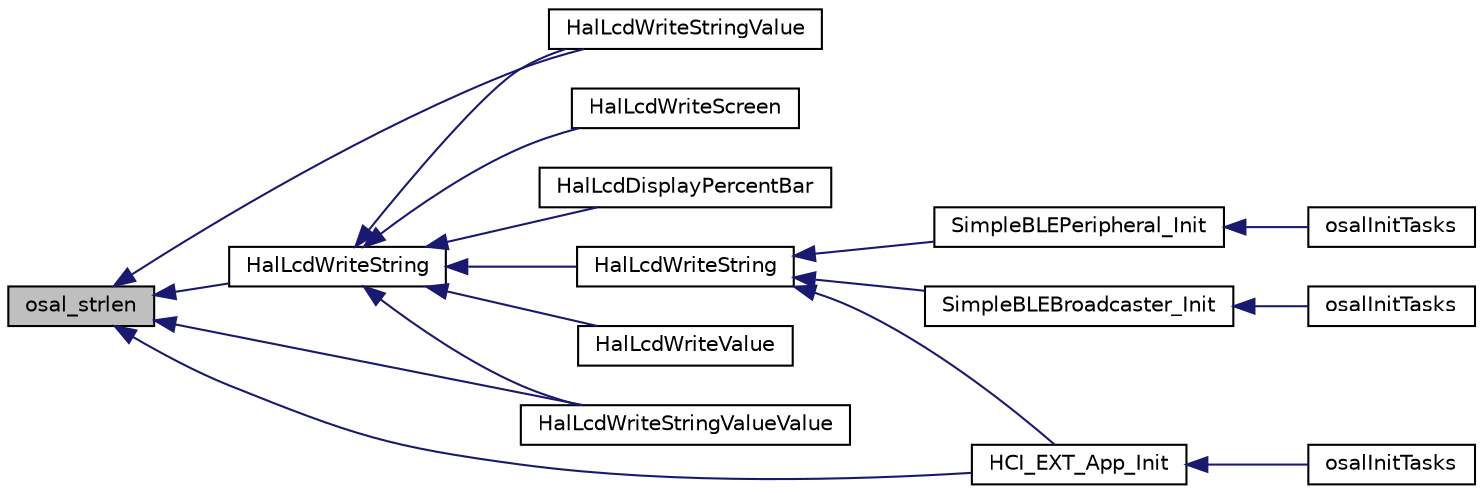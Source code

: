 digraph "osal_strlen"
{
  edge [fontname="Helvetica",fontsize="10",labelfontname="Helvetica",labelfontsize="10"];
  node [fontname="Helvetica",fontsize="10",shape=record];
  rankdir="LR";
  Node1 [label="osal_strlen",height=0.2,width=0.4,color="black", fillcolor="grey75", style="filled" fontcolor="black"];
  Node1 -> Node2 [dir="back",color="midnightblue",fontsize="10",style="solid",fontname="Helvetica"];
  Node2 [label="HalLcdWriteString",height=0.2,width=0.4,color="black", fillcolor="white", style="filled",URL="$_c_c2540_e_b_2hal__lcd_8c.html#a9e118d9557f5f611af7d777cf3378d5b"];
  Node2 -> Node3 [dir="back",color="midnightblue",fontsize="10",style="solid",fontname="Helvetica"];
  Node3 [label="HalLcdWriteValue",height=0.2,width=0.4,color="black", fillcolor="white", style="filled",URL="$_c_c2540_e_b_2hal__lcd_8c.html#a37e1fa3911a76283621528d380923295"];
  Node2 -> Node4 [dir="back",color="midnightblue",fontsize="10",style="solid",fontname="Helvetica"];
  Node4 [label="HalLcdWriteScreen",height=0.2,width=0.4,color="black", fillcolor="white", style="filled",URL="$_c_c2540_e_b_2hal__lcd_8c.html#afbfc3be29c9634d7a838eeb7b9eb930b"];
  Node2 -> Node5 [dir="back",color="midnightblue",fontsize="10",style="solid",fontname="Helvetica"];
  Node5 [label="HalLcdWriteStringValue",height=0.2,width=0.4,color="black", fillcolor="white", style="filled",URL="$_c_c2540_e_b_2hal__lcd_8c.html#a68fbadc90a2bda8b41a64967daf920d7"];
  Node2 -> Node6 [dir="back",color="midnightblue",fontsize="10",style="solid",fontname="Helvetica"];
  Node6 [label="HalLcdWriteStringValueValue",height=0.2,width=0.4,color="black", fillcolor="white", style="filled",URL="$_c_c2540_e_b_2hal__lcd_8c.html#ac357d5f9892d9f4f88b4b65873306f49"];
  Node2 -> Node7 [dir="back",color="midnightblue",fontsize="10",style="solid",fontname="Helvetica"];
  Node7 [label="HalLcdDisplayPercentBar",height=0.2,width=0.4,color="black", fillcolor="white", style="filled",URL="$_c_c2540_e_b_2hal__lcd_8c.html#a963907ea47331879aeca8034130e953a"];
  Node2 -> Node8 [dir="back",color="midnightblue",fontsize="10",style="solid",fontname="Helvetica"];
  Node8 [label="HalLcdWriteString",height=0.2,width=0.4,color="black", fillcolor="white", style="filled",URL="$_c_c2540_u_s_b_2hal__lcd_8c.html#a9e118d9557f5f611af7d777cf3378d5b"];
  Node8 -> Node9 [dir="back",color="midnightblue",fontsize="10",style="solid",fontname="Helvetica"];
  Node9 [label="HCI_EXT_App_Init",height=0.2,width=0.4,color="black", fillcolor="white", style="filled",URL="$hci__ext__app_8h.html#a8b65a62461861fae144a408d2c02b002"];
  Node9 -> Node10 [dir="back",color="midnightblue",fontsize="10",style="solid",fontname="Helvetica"];
  Node10 [label="osalInitTasks",height=0.2,width=0.4,color="black", fillcolor="white", style="filled",URL="$_o_s_a_l___host_test_8c.html#a7ad49ef9f96d7753c3e77e0e69231bb2"];
  Node8 -> Node11 [dir="back",color="midnightblue",fontsize="10",style="solid",fontname="Helvetica"];
  Node11 [label="SimpleBLEBroadcaster_Init",height=0.2,width=0.4,color="black", fillcolor="white", style="filled",URL="$simple_b_l_e_broadcaster_8h.html#abc6927408c6a346565f7e948294a4254"];
  Node11 -> Node12 [dir="back",color="midnightblue",fontsize="10",style="solid",fontname="Helvetica"];
  Node12 [label="osalInitTasks",height=0.2,width=0.4,color="black", fillcolor="white", style="filled",URL="$_o_s_a_l___simple_b_l_e_broadcaster_8c.html#a7ad49ef9f96d7753c3e77e0e69231bb2"];
  Node8 -> Node13 [dir="back",color="midnightblue",fontsize="10",style="solid",fontname="Helvetica"];
  Node13 [label="SimpleBLEPeripheral_Init",height=0.2,width=0.4,color="black", fillcolor="white", style="filled",URL="$simple_b_l_e_peripheral_8h.html#a6fcd1a4a66a1ced5b5baa29de52572ef"];
  Node13 -> Node14 [dir="back",color="midnightblue",fontsize="10",style="solid",fontname="Helvetica"];
  Node14 [label="osalInitTasks",height=0.2,width=0.4,color="black", fillcolor="white", style="filled",URL="$_o_s_a_l___simple_b_l_e_peripheral_8c.html#a7ad49ef9f96d7753c3e77e0e69231bb2"];
  Node1 -> Node5 [dir="back",color="midnightblue",fontsize="10",style="solid",fontname="Helvetica"];
  Node1 -> Node6 [dir="back",color="midnightblue",fontsize="10",style="solid",fontname="Helvetica"];
  Node1 -> Node9 [dir="back",color="midnightblue",fontsize="10",style="solid",fontname="Helvetica"];
}
